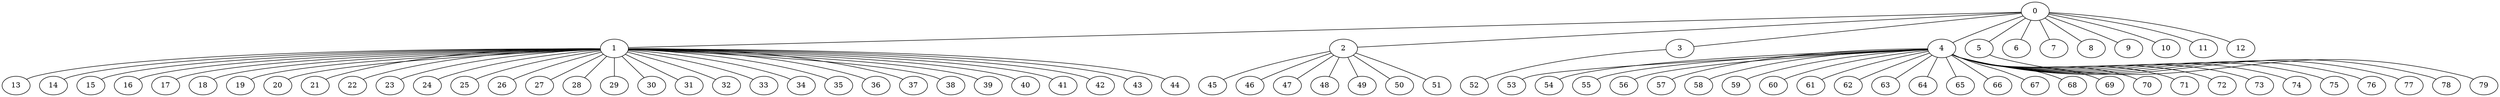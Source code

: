 
graph graphname {
    0 -- 1
0 -- 2
0 -- 3
0 -- 4
0 -- 5
0 -- 6
0 -- 7
0 -- 8
0 -- 9
0 -- 10
0 -- 11
0 -- 12
1 -- 13
1 -- 14
1 -- 15
1 -- 16
1 -- 17
1 -- 18
1 -- 19
1 -- 20
1 -- 21
1 -- 22
1 -- 23
1 -- 24
1 -- 25
1 -- 26
1 -- 27
1 -- 28
1 -- 29
1 -- 30
1 -- 31
1 -- 32
1 -- 33
1 -- 34
1 -- 35
1 -- 36
1 -- 37
1 -- 38
1 -- 39
1 -- 40
1 -- 41
1 -- 42
1 -- 43
1 -- 44
2 -- 45
2 -- 46
2 -- 47
2 -- 48
2 -- 49
2 -- 50
2 -- 51
3 -- 52
4 -- 53
4 -- 54
4 -- 55
4 -- 56
4 -- 57
4 -- 58
4 -- 59
4 -- 60
4 -- 61
4 -- 62
4 -- 63
4 -- 64
4 -- 65
4 -- 66
4 -- 67
4 -- 68
4 -- 69
4 -- 70
4 -- 71
4 -- 72
4 -- 73
4 -- 74
4 -- 75
4 -- 76
4 -- 77
4 -- 78
5 -- 79

}
